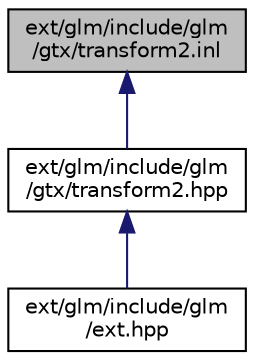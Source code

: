 digraph "ext/glm/include/glm/gtx/transform2.inl"
{
  edge [fontname="Helvetica",fontsize="10",labelfontname="Helvetica",labelfontsize="10"];
  node [fontname="Helvetica",fontsize="10",shape=record];
  Node1 [label="ext/glm/include/glm\l/gtx/transform2.inl",height=0.2,width=0.4,color="black", fillcolor="grey75", style="filled" fontcolor="black"];
  Node1 -> Node2 [dir="back",color="midnightblue",fontsize="10",style="solid"];
  Node2 [label="ext/glm/include/glm\l/gtx/transform2.hpp",height=0.2,width=0.4,color="black", fillcolor="white", style="filled",URL="$transform2_8hpp.html"];
  Node2 -> Node3 [dir="back",color="midnightblue",fontsize="10",style="solid"];
  Node3 [label="ext/glm/include/glm\l/ext.hpp",height=0.2,width=0.4,color="black", fillcolor="white", style="filled",URL="$ext_8hpp_source.html"];
}
